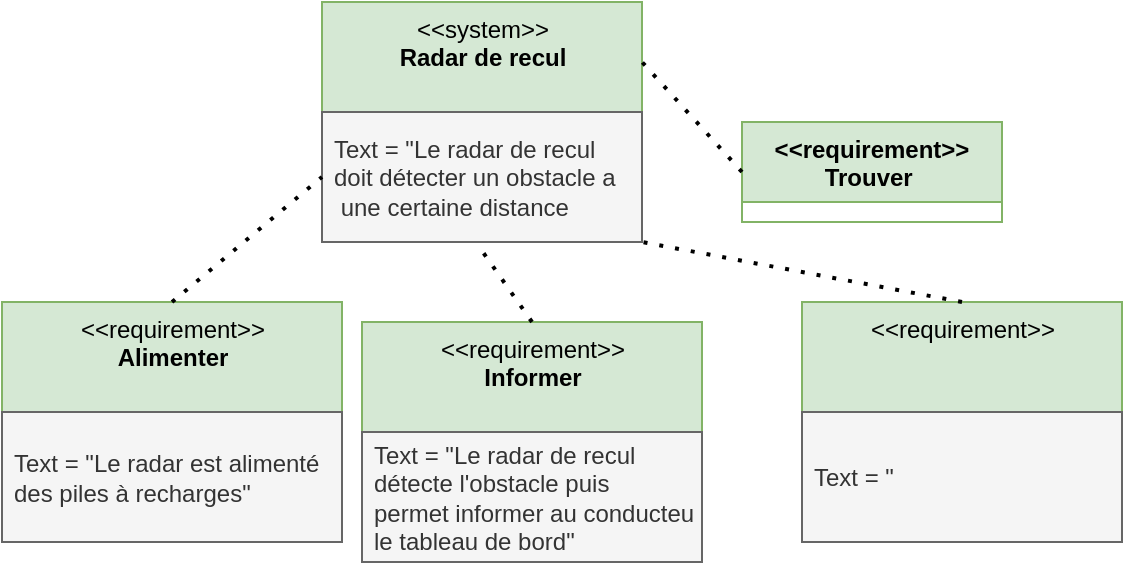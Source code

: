 <mxfile version="13.9.2" type="github">
  <diagram id="C5RBs43oDa-KdzZeNtuy" name="Page-1">
    <mxGraphModel dx="1080" dy="663" grid="1" gridSize="10" guides="1" tooltips="1" connect="1" arrows="1" fold="1" page="1" pageScale="1" pageWidth="827" pageHeight="1169" math="0" shadow="0">
      <root>
        <mxCell id="WIyWlLk6GJQsqaUBKTNV-0" />
        <mxCell id="WIyWlLk6GJQsqaUBKTNV-1" parent="WIyWlLk6GJQsqaUBKTNV-0" />
        <mxCell id="CYK6IF1NX_p0HlWvTa1t-4" value="&amp;lt;&amp;lt;system&amp;gt;&amp;gt;&lt;br&gt;&lt;b&gt;Radar de recul&lt;/b&gt;" style="swimlane;fontStyle=0;align=center;verticalAlign=top;childLayout=stackLayout;horizontal=1;startSize=55;horizontalStack=0;resizeParent=1;resizeParentMax=0;resizeLast=0;collapsible=0;marginBottom=0;html=1;fillColor=#d5e8d4;strokeColor=#82b366;" parent="WIyWlLk6GJQsqaUBKTNV-1" vertex="1">
          <mxGeometry x="300" y="80" width="160" height="120" as="geometry" />
        </mxCell>
        <mxCell id="CYK6IF1NX_p0HlWvTa1t-6" value="Text = &quot;Le radar de recul &lt;br&gt;doit détecter un obstacle a&lt;br&gt;&amp;nbsp;une certaine distance" style="text;html=1;strokeColor=#666666;fillColor=#f5f5f5;align=left;verticalAlign=middle;spacingLeft=4;spacingRight=4;overflow=hidden;rotatable=0;points=[[0,0.5],[1,0.5]];portConstraint=eastwest;fontColor=#333333;" parent="CYK6IF1NX_p0HlWvTa1t-4" vertex="1">
          <mxGeometry y="55" width="160" height="65" as="geometry" />
        </mxCell>
        <mxCell id="CYK6IF1NX_p0HlWvTa1t-12" value="&lt;&lt;requirement&gt;&gt;&#xa;Trouver &#xa;" style="swimlane;fontStyle=1;align=center;verticalAlign=top;childLayout=stackLayout;horizontal=1;startSize=40;horizontalStack=0;resizeParent=1;resizeParentMax=0;resizeLast=0;collapsible=1;marginBottom=0;fillColor=#d5e8d4;strokeColor=#82b366;" parent="WIyWlLk6GJQsqaUBKTNV-1" vertex="1" collapsed="1">
          <mxGeometry x="510" y="140" width="130" height="50" as="geometry">
            <mxRectangle x="320" y="410" width="170" height="40" as="alternateBounds" />
          </mxGeometry>
        </mxCell>
        <mxCell id="8otMIjvlczTGv_Ewm8tE-0" value="&amp;lt;&amp;lt;requirement&amp;gt;&amp;gt;&lt;br&gt;&lt;b&gt;Alimenter&lt;/b&gt;" style="swimlane;fontStyle=0;align=center;verticalAlign=top;childLayout=stackLayout;horizontal=1;startSize=55;horizontalStack=0;resizeParent=1;resizeParentMax=0;resizeLast=0;collapsible=0;marginBottom=0;html=1;fillColor=#d5e8d4;strokeColor=#82b366;" vertex="1" parent="WIyWlLk6GJQsqaUBKTNV-1">
          <mxGeometry x="140" y="230" width="170" height="120" as="geometry" />
        </mxCell>
        <mxCell id="8otMIjvlczTGv_Ewm8tE-1" value="Text = &quot;Le radar est alimenté&amp;nbsp;&lt;br&gt;des piles à recharges&quot;" style="text;html=1;strokeColor=#666666;fillColor=#f5f5f5;align=left;verticalAlign=middle;spacingLeft=4;spacingRight=4;overflow=hidden;rotatable=0;points=[[0,0.5],[1,0.5]];portConstraint=eastwest;fontColor=#333333;" vertex="1" parent="8otMIjvlczTGv_Ewm8tE-0">
          <mxGeometry y="55" width="170" height="65" as="geometry" />
        </mxCell>
        <mxCell id="8otMIjvlczTGv_Ewm8tE-2" value="&amp;lt;&amp;lt;requirement&amp;gt;&amp;gt;&lt;br&gt;&lt;b&gt;Informer&lt;/b&gt;" style="swimlane;fontStyle=0;align=center;verticalAlign=top;childLayout=stackLayout;horizontal=1;startSize=55;horizontalStack=0;resizeParent=1;resizeParentMax=0;resizeLast=0;collapsible=0;marginBottom=0;html=1;fillColor=#d5e8d4;strokeColor=#82b366;" vertex="1" parent="WIyWlLk6GJQsqaUBKTNV-1">
          <mxGeometry x="320" y="240" width="170" height="120" as="geometry" />
        </mxCell>
        <mxCell id="8otMIjvlczTGv_Ewm8tE-3" value="Text = &quot;Le radar de recul &lt;br&gt;détecte l&#39;obstacle puis&amp;nbsp;&lt;br&gt;permet informer au conducteur via&lt;br&gt;le tableau de bord&quot;" style="text;html=1;strokeColor=#666666;fillColor=#f5f5f5;align=left;verticalAlign=middle;spacingLeft=4;spacingRight=4;overflow=hidden;rotatable=0;points=[[0,0.5],[1,0.5]];portConstraint=eastwest;fontColor=#333333;" vertex="1" parent="8otMIjvlczTGv_Ewm8tE-2">
          <mxGeometry y="55" width="170" height="65" as="geometry" />
        </mxCell>
        <mxCell id="8otMIjvlczTGv_Ewm8tE-4" value="&amp;lt;&amp;lt;requirement&amp;gt;&amp;gt;&lt;br&gt;" style="swimlane;fontStyle=0;align=center;verticalAlign=top;childLayout=stackLayout;horizontal=1;startSize=55;horizontalStack=0;resizeParent=1;resizeParentMax=0;resizeLast=0;collapsible=0;marginBottom=0;html=1;fillColor=#d5e8d4;strokeColor=#82b366;" vertex="1" parent="WIyWlLk6GJQsqaUBKTNV-1">
          <mxGeometry x="540" y="230" width="160" height="120" as="geometry" />
        </mxCell>
        <mxCell id="8otMIjvlczTGv_Ewm8tE-5" value="Text = &quot;" style="text;html=1;strokeColor=#666666;fillColor=#f5f5f5;align=left;verticalAlign=middle;spacingLeft=4;spacingRight=4;overflow=hidden;rotatable=0;points=[[0,0.5],[1,0.5]];portConstraint=eastwest;fontColor=#333333;" vertex="1" parent="8otMIjvlczTGv_Ewm8tE-4">
          <mxGeometry y="55" width="160" height="65" as="geometry" />
        </mxCell>
        <mxCell id="8otMIjvlczTGv_Ewm8tE-6" value="" style="endArrow=none;dashed=1;html=1;dashPattern=1 3;strokeWidth=2;entryX=0;entryY=0.5;entryDx=0;entryDy=0;exitX=0.5;exitY=0;exitDx=0;exitDy=0;" edge="1" parent="WIyWlLk6GJQsqaUBKTNV-1" source="8otMIjvlczTGv_Ewm8tE-0" target="CYK6IF1NX_p0HlWvTa1t-6">
          <mxGeometry width="50" height="50" relative="1" as="geometry">
            <mxPoint x="390" y="240" as="sourcePoint" />
            <mxPoint x="440" y="190" as="targetPoint" />
          </mxGeometry>
        </mxCell>
        <mxCell id="8otMIjvlczTGv_Ewm8tE-7" value="" style="endArrow=none;dashed=1;html=1;dashPattern=1 3;strokeWidth=2;entryX=1;entryY=0.25;entryDx=0;entryDy=0;exitX=0;exitY=0.5;exitDx=0;exitDy=0;" edge="1" parent="WIyWlLk6GJQsqaUBKTNV-1" source="CYK6IF1NX_p0HlWvTa1t-12" target="CYK6IF1NX_p0HlWvTa1t-4">
          <mxGeometry width="50" height="50" relative="1" as="geometry">
            <mxPoint x="390" y="240" as="sourcePoint" />
            <mxPoint x="440" y="190" as="targetPoint" />
          </mxGeometry>
        </mxCell>
        <mxCell id="8otMIjvlczTGv_Ewm8tE-8" value="" style="endArrow=none;dashed=1;html=1;dashPattern=1 3;strokeWidth=2;entryX=0.498;entryY=1.061;entryDx=0;entryDy=0;entryPerimeter=0;exitX=0.5;exitY=0;exitDx=0;exitDy=0;" edge="1" parent="WIyWlLk6GJQsqaUBKTNV-1" source="8otMIjvlczTGv_Ewm8tE-2" target="CYK6IF1NX_p0HlWvTa1t-6">
          <mxGeometry width="50" height="50" relative="1" as="geometry">
            <mxPoint x="390" y="240" as="sourcePoint" />
            <mxPoint x="440" y="190" as="targetPoint" />
          </mxGeometry>
        </mxCell>
        <mxCell id="8otMIjvlczTGv_Ewm8tE-9" value="" style="endArrow=none;dashed=1;html=1;dashPattern=1 3;strokeWidth=2;entryX=1;entryY=1;entryDx=0;entryDy=0;exitX=0.5;exitY=0;exitDx=0;exitDy=0;" edge="1" parent="WIyWlLk6GJQsqaUBKTNV-1" source="8otMIjvlczTGv_Ewm8tE-4" target="CYK6IF1NX_p0HlWvTa1t-4">
          <mxGeometry width="50" height="50" relative="1" as="geometry">
            <mxPoint x="390" y="240" as="sourcePoint" />
            <mxPoint x="440" y="190" as="targetPoint" />
          </mxGeometry>
        </mxCell>
      </root>
    </mxGraphModel>
  </diagram>
</mxfile>
